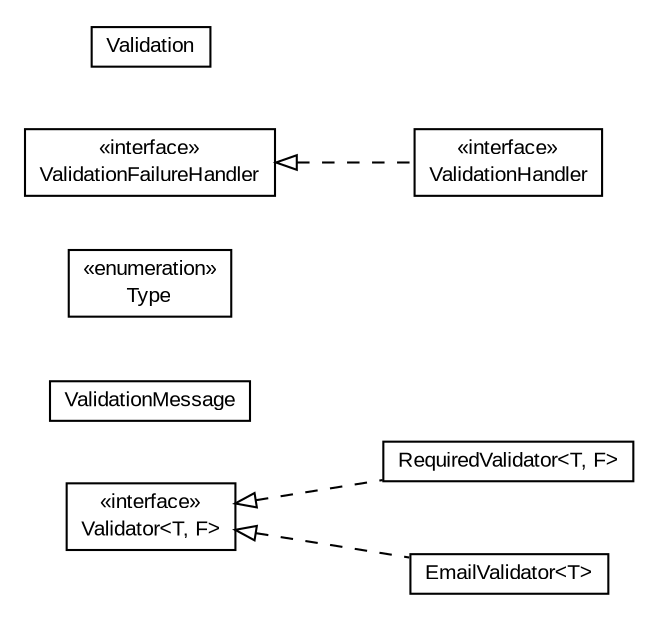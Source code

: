 #!/usr/local/bin/dot
#
# Class diagram 
# Generated by UMLGraph version R5_6-24-gf6e263 (http://www.umlgraph.org/)
#

digraph G {
	edge [fontname="arial",fontsize=10,labelfontname="arial",labelfontsize=10];
	node [fontname="arial",fontsize=10,shape=plaintext];
	nodesep=0.25;
	ranksep=0.5;
	rankdir=LR;
	// org.turbogwt.mvp.databind.client.validation.Validator<T, F>
	c116 [label=<<table title="org.turbogwt.mvp.databind.client.validation.Validator" border="0" cellborder="1" cellspacing="0" cellpadding="2" port="p" href="./Validator.html">
		<tr><td><table border="0" cellspacing="0" cellpadding="1">
<tr><td align="center" balign="center"> &#171;interface&#187; </td></tr>
<tr><td align="center" balign="center"> Validator&lt;T, F&gt; </td></tr>
		</table></td></tr>
		</table>>, URL="./Validator.html", fontname="arial", fontcolor="black", fontsize=10.0];
	// org.turbogwt.mvp.databind.client.validation.ValidationMessage
	c117 [label=<<table title="org.turbogwt.mvp.databind.client.validation.ValidationMessage" border="0" cellborder="1" cellspacing="0" cellpadding="2" port="p" href="./ValidationMessage.html">
		<tr><td><table border="0" cellspacing="0" cellpadding="1">
<tr><td align="center" balign="center"> ValidationMessage </td></tr>
		</table></td></tr>
		</table>>, URL="./ValidationMessage.html", fontname="arial", fontcolor="black", fontsize=10.0];
	// org.turbogwt.mvp.databind.client.validation.ValidationMessage.Type
	c118 [label=<<table title="org.turbogwt.mvp.databind.client.validation.ValidationMessage.Type" border="0" cellborder="1" cellspacing="0" cellpadding="2" port="p" href="./ValidationMessage.Type.html">
		<tr><td><table border="0" cellspacing="0" cellpadding="1">
<tr><td align="center" balign="center"> &#171;enumeration&#187; </td></tr>
<tr><td align="center" balign="center"> Type </td></tr>
		</table></td></tr>
		</table>>, URL="./ValidationMessage.Type.html", fontname="arial", fontcolor="black", fontsize=10.0];
	// org.turbogwt.mvp.databind.client.validation.ValidationHandler
	c119 [label=<<table title="org.turbogwt.mvp.databind.client.validation.ValidationHandler" border="0" cellborder="1" cellspacing="0" cellpadding="2" port="p" href="./ValidationHandler.html">
		<tr><td><table border="0" cellspacing="0" cellpadding="1">
<tr><td align="center" balign="center"> &#171;interface&#187; </td></tr>
<tr><td align="center" balign="center"> ValidationHandler </td></tr>
		</table></td></tr>
		</table>>, URL="./ValidationHandler.html", fontname="arial", fontcolor="black", fontsize=10.0];
	// org.turbogwt.mvp.databind.client.validation.ValidationFailureHandler
	c120 [label=<<table title="org.turbogwt.mvp.databind.client.validation.ValidationFailureHandler" border="0" cellborder="1" cellspacing="0" cellpadding="2" port="p" href="./ValidationFailureHandler.html">
		<tr><td><table border="0" cellspacing="0" cellpadding="1">
<tr><td align="center" balign="center"> &#171;interface&#187; </td></tr>
<tr><td align="center" balign="center"> ValidationFailureHandler </td></tr>
		</table></td></tr>
		</table>>, URL="./ValidationFailureHandler.html", fontname="arial", fontcolor="black", fontsize=10.0];
	// org.turbogwt.mvp.databind.client.validation.Validation
	c121 [label=<<table title="org.turbogwt.mvp.databind.client.validation.Validation" border="0" cellborder="1" cellspacing="0" cellpadding="2" port="p" href="./Validation.html">
		<tr><td><table border="0" cellspacing="0" cellpadding="1">
<tr><td align="center" balign="center"> Validation </td></tr>
		</table></td></tr>
		</table>>, URL="./Validation.html", fontname="arial", fontcolor="black", fontsize=10.0];
	// org.turbogwt.mvp.databind.client.validation.RequiredValidator<T, F>
	c122 [label=<<table title="org.turbogwt.mvp.databind.client.validation.RequiredValidator" border="0" cellborder="1" cellspacing="0" cellpadding="2" port="p" href="./RequiredValidator.html">
		<tr><td><table border="0" cellspacing="0" cellpadding="1">
<tr><td align="center" balign="center"> RequiredValidator&lt;T, F&gt; </td></tr>
		</table></td></tr>
		</table>>, URL="./RequiredValidator.html", fontname="arial", fontcolor="black", fontsize=10.0];
	// org.turbogwt.mvp.databind.client.validation.EmailValidator<T>
	c123 [label=<<table title="org.turbogwt.mvp.databind.client.validation.EmailValidator" border="0" cellborder="1" cellspacing="0" cellpadding="2" port="p" href="./EmailValidator.html">
		<tr><td><table border="0" cellspacing="0" cellpadding="1">
<tr><td align="center" balign="center"> EmailValidator&lt;T&gt; </td></tr>
		</table></td></tr>
		</table>>, URL="./EmailValidator.html", fontname="arial", fontcolor="black", fontsize=10.0];
	//org.turbogwt.mvp.databind.client.validation.ValidationHandler implements org.turbogwt.mvp.databind.client.validation.ValidationFailureHandler
	c120:p -> c119:p [dir=back,arrowtail=empty,style=dashed];
	//org.turbogwt.mvp.databind.client.validation.RequiredValidator<T, F> implements org.turbogwt.mvp.databind.client.validation.Validator<T, F>
	c116:p -> c122:p [dir=back,arrowtail=empty,style=dashed];
	//org.turbogwt.mvp.databind.client.validation.EmailValidator<T> implements org.turbogwt.mvp.databind.client.validation.Validator<T, F>
	c116:p -> c123:p [dir=back,arrowtail=empty,style=dashed];
}

